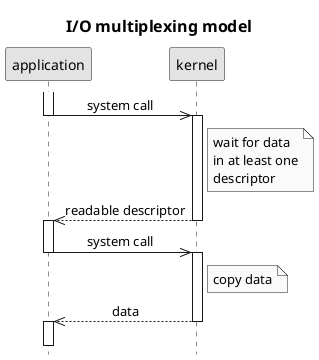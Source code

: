 @startuml
title I/O multiplexing model
hide footbox
skinparam monochrome true
skinparam titleFontSize 16
skinparam sequenceMessageAlign center
activate application
application->>kernel: system call
deactivate application
activate kernel
Note right of kernel: wait for data\nin at least one\ndescriptor
kernel-->>application: readable descriptor
deactivate kernel
activate application
application->>kernel: system call
deactivate application
activate kernel
Note right of kernel: copy data
kernel-->>application: data
deactivate kernel
activate application
||15||
@enduml
